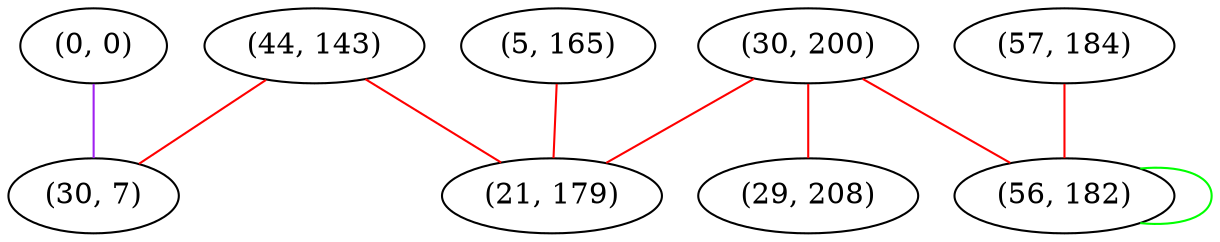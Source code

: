 graph "" {
"(44, 143)";
"(0, 0)";
"(5, 165)";
"(57, 184)";
"(30, 200)";
"(56, 182)";
"(30, 7)";
"(29, 208)";
"(21, 179)";
"(44, 143)" -- "(30, 7)"  [color=red, key=0, weight=1];
"(44, 143)" -- "(21, 179)"  [color=red, key=0, weight=1];
"(0, 0)" -- "(30, 7)"  [color=purple, key=0, weight=4];
"(5, 165)" -- "(21, 179)"  [color=red, key=0, weight=1];
"(57, 184)" -- "(56, 182)"  [color=red, key=0, weight=1];
"(30, 200)" -- "(56, 182)"  [color=red, key=0, weight=1];
"(30, 200)" -- "(29, 208)"  [color=red, key=0, weight=1];
"(30, 200)" -- "(21, 179)"  [color=red, key=0, weight=1];
"(56, 182)" -- "(56, 182)"  [color=green, key=0, weight=2];
}
